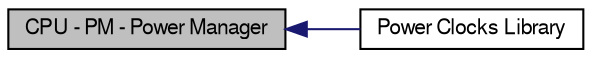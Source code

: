 digraph structs
{
  edge [fontname="FreeSans",fontsize="10",labelfontname="FreeSans",labelfontsize="10"];
  node [fontname="FreeSans",fontsize="10",shape=record];
  rankdir=LR;
  Node0 [label="CPU - PM - Power Manager",height=0.2,width=0.4,color="black", fillcolor="grey75", style="filled" fontcolor="black"];
  Node1 [label="Power Clocks Library",height=0.2,width=0.4,color="black", fillcolor="white", style="filled",URL="$group__group__avr32__drivers__pm__power__clocks__lib.html"];
  Node0->Node1 [shape=plaintext, color="midnightblue", dir="back", style="solid"];
}
